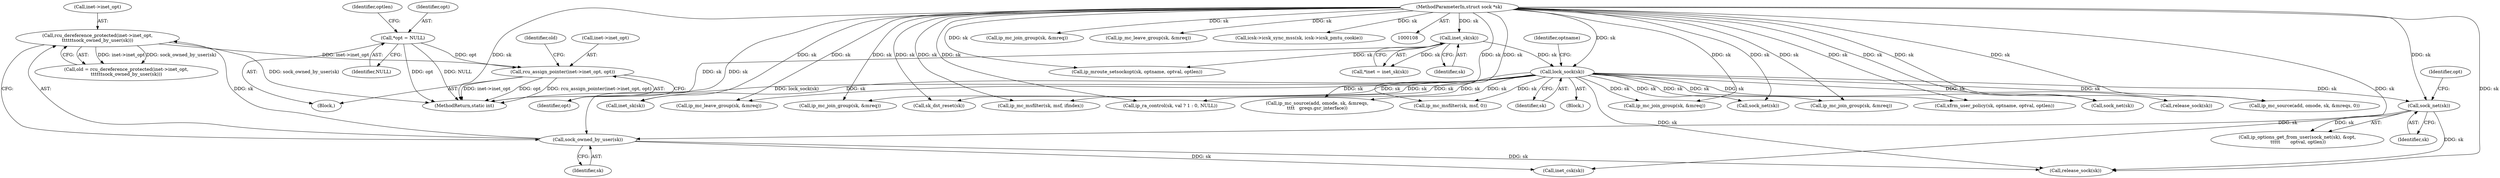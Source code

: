 digraph "0_linux_f6d8bd051c391c1c0458a30b2a7abcd939329259_26@pointer" {
"1000357" [label="(Call,rcu_assign_pointer(inet->inet_opt, opt))"];
"1000290" [label="(Call,rcu_dereference_protected(inet->inet_opt,\n\t\t\t\t\t\tsock_owned_by_user(sk)))"];
"1000294" [label="(Call,sock_owned_by_user(sk))"];
"1000279" [label="(Call,sock_net(sk))"];
"1000259" [label="(Call,lock_sock(sk))"];
"1000118" [label="(Call,inet_sk(sk))"];
"1000109" [label="(MethodParameterIn,struct sock *sk)"];
"1000268" [label="(Call,*opt = NULL)"];
"1000270" [label="(Identifier,NULL)"];
"1000288" [label="(Call,old = rcu_dereference_protected(inet->inet_opt,\n\t\t\t\t\t\tsock_owned_by_user(sk)))"];
"1001342" [label="(Call,ip_mc_join_group(sk, &mreq))"];
"1000114" [label="(Block,)"];
"1001596" [label="(Call,ip_mc_msfilter(sk, msf, ifindex))"];
"1000268" [label="(Call,*opt = NULL)"];
"1000279" [label="(Call,sock_net(sk))"];
"1000260" [label="(Identifier,sk)"];
"1000304" [label="(Call,inet_csk(sk))"];
"1000989" [label="(Call,ip_mc_msfilter(sk, msf, 0))"];
"1000273" [label="(Identifier,optlen)"];
"1001179" [label="(Call,ip_mc_join_group(sk, &mreq))"];
"1000290" [label="(Call,rcu_dereference_protected(inet->inet_opt,\n\t\t\t\t\t\tsock_owned_by_user(sk)))"];
"1000894" [label="(Call,ip_mc_join_group(sk, &mreq))"];
"1000116" [label="(Call,*inet = inet_sk(sk))"];
"1000762" [label="(Call,sock_net(sk))"];
"1000262" [label="(Identifier,optname)"];
"1000901" [label="(Call,ip_mc_leave_group(sk, &mreq))"];
"1000358" [label="(Call,inet->inet_opt)"];
"1000357" [label="(Call,rcu_assign_pointer(inet->inet_opt, opt))"];
"1000295" [label="(Identifier,sk)"];
"1000282" [label="(Identifier,opt)"];
"1000361" [label="(Identifier,opt)"];
"1001727" [label="(Call,release_sock(sk))"];
"1000291" [label="(Call,inet->inet_opt)"];
"1000259" [label="(Call,lock_sock(sk))"];
"1001630" [label="(Call,ip_ra_control(sk, val ? 1 : 0, NULL))"];
"1000118" [label="(Call,inet_sk(sk))"];
"1001078" [label="(Call,ip_mc_join_group(sk, &mreq))"];
"1001186" [label="(Call,ip_mc_leave_group(sk, &mreq))"];
"1000251" [label="(Call,ip_mroute_setsockopt(sk, optname, optval, optlen))"];
"1000512" [label="(Call,sk_dst_reset(sk))"];
"1000363" [label="(Identifier,old)"];
"1001377" [label="(Call,ip_mc_source(add, omode, sk, &mreqs,\n\t\t\t\t   greqs.gsr_interface))"];
"1000782" [label="(Call,sock_net(sk))"];
"1000119" [label="(Identifier,sk)"];
"1000280" [label="(Identifier,sk)"];
"1001106" [label="(Call,ip_mc_source(add, omode, sk, &mreqs, 0))"];
"1000352" [label="(Call,icsk->icsk_sync_mss(sk, icsk->icsk_pmtu_cookie))"];
"1000844" [label="(Call,inet_sk(sk))"];
"1001665" [label="(Call,xfrm_user_policy(sk, optname, optval, optlen))"];
"1000269" [label="(Identifier,opt)"];
"1001722" [label="(Call,release_sock(sk))"];
"1000265" [label="(Block,)"];
"1000109" [label="(MethodParameterIn,struct sock *sk)"];
"1000294" [label="(Call,sock_owned_by_user(sk))"];
"1001732" [label="(MethodReturn,static int)"];
"1000278" [label="(Call,ip_options_get_from_user(sock_net(sk), &opt,\n \t\t\t\t\t       optval, optlen))"];
"1000357" -> "1000265"  [label="AST: "];
"1000357" -> "1000361"  [label="CFG: "];
"1000358" -> "1000357"  [label="AST: "];
"1000361" -> "1000357"  [label="AST: "];
"1000363" -> "1000357"  [label="CFG: "];
"1000357" -> "1001732"  [label="DDG: opt"];
"1000357" -> "1001732"  [label="DDG: rcu_assign_pointer(inet->inet_opt, opt)"];
"1000357" -> "1001732"  [label="DDG: inet->inet_opt"];
"1000290" -> "1000357"  [label="DDG: inet->inet_opt"];
"1000268" -> "1000357"  [label="DDG: opt"];
"1000290" -> "1000288"  [label="AST: "];
"1000290" -> "1000294"  [label="CFG: "];
"1000291" -> "1000290"  [label="AST: "];
"1000294" -> "1000290"  [label="AST: "];
"1000288" -> "1000290"  [label="CFG: "];
"1000290" -> "1001732"  [label="DDG: sock_owned_by_user(sk)"];
"1000290" -> "1000288"  [label="DDG: inet->inet_opt"];
"1000290" -> "1000288"  [label="DDG: sock_owned_by_user(sk)"];
"1000294" -> "1000290"  [label="DDG: sk"];
"1000294" -> "1000295"  [label="CFG: "];
"1000295" -> "1000294"  [label="AST: "];
"1000279" -> "1000294"  [label="DDG: sk"];
"1000109" -> "1000294"  [label="DDG: sk"];
"1000294" -> "1000304"  [label="DDG: sk"];
"1000294" -> "1001722"  [label="DDG: sk"];
"1000279" -> "1000278"  [label="AST: "];
"1000279" -> "1000280"  [label="CFG: "];
"1000280" -> "1000279"  [label="AST: "];
"1000282" -> "1000279"  [label="CFG: "];
"1000279" -> "1000278"  [label="DDG: sk"];
"1000259" -> "1000279"  [label="DDG: sk"];
"1000109" -> "1000279"  [label="DDG: sk"];
"1000279" -> "1001722"  [label="DDG: sk"];
"1000259" -> "1000114"  [label="AST: "];
"1000259" -> "1000260"  [label="CFG: "];
"1000260" -> "1000259"  [label="AST: "];
"1000262" -> "1000259"  [label="CFG: "];
"1000259" -> "1001732"  [label="DDG: lock_sock(sk)"];
"1000118" -> "1000259"  [label="DDG: sk"];
"1000109" -> "1000259"  [label="DDG: sk"];
"1000259" -> "1000512"  [label="DDG: sk"];
"1000259" -> "1000762"  [label="DDG: sk"];
"1000259" -> "1000782"  [label="DDG: sk"];
"1000259" -> "1000844"  [label="DDG: sk"];
"1000259" -> "1000989"  [label="DDG: sk"];
"1000259" -> "1001078"  [label="DDG: sk"];
"1000259" -> "1001106"  [label="DDG: sk"];
"1000259" -> "1001179"  [label="DDG: sk"];
"1000259" -> "1001186"  [label="DDG: sk"];
"1000259" -> "1001342"  [label="DDG: sk"];
"1000259" -> "1001377"  [label="DDG: sk"];
"1000259" -> "1001596"  [label="DDG: sk"];
"1000259" -> "1001630"  [label="DDG: sk"];
"1000259" -> "1001665"  [label="DDG: sk"];
"1000259" -> "1001722"  [label="DDG: sk"];
"1000259" -> "1001727"  [label="DDG: sk"];
"1000118" -> "1000116"  [label="AST: "];
"1000118" -> "1000119"  [label="CFG: "];
"1000119" -> "1000118"  [label="AST: "];
"1000116" -> "1000118"  [label="CFG: "];
"1000118" -> "1001732"  [label="DDG: sk"];
"1000118" -> "1000116"  [label="DDG: sk"];
"1000109" -> "1000118"  [label="DDG: sk"];
"1000118" -> "1000251"  [label="DDG: sk"];
"1000109" -> "1000108"  [label="AST: "];
"1000109" -> "1001732"  [label="DDG: sk"];
"1000109" -> "1000251"  [label="DDG: sk"];
"1000109" -> "1000304"  [label="DDG: sk"];
"1000109" -> "1000352"  [label="DDG: sk"];
"1000109" -> "1000512"  [label="DDG: sk"];
"1000109" -> "1000762"  [label="DDG: sk"];
"1000109" -> "1000782"  [label="DDG: sk"];
"1000109" -> "1000844"  [label="DDG: sk"];
"1000109" -> "1000894"  [label="DDG: sk"];
"1000109" -> "1000901"  [label="DDG: sk"];
"1000109" -> "1000989"  [label="DDG: sk"];
"1000109" -> "1001078"  [label="DDG: sk"];
"1000109" -> "1001106"  [label="DDG: sk"];
"1000109" -> "1001179"  [label="DDG: sk"];
"1000109" -> "1001186"  [label="DDG: sk"];
"1000109" -> "1001342"  [label="DDG: sk"];
"1000109" -> "1001377"  [label="DDG: sk"];
"1000109" -> "1001596"  [label="DDG: sk"];
"1000109" -> "1001630"  [label="DDG: sk"];
"1000109" -> "1001665"  [label="DDG: sk"];
"1000109" -> "1001722"  [label="DDG: sk"];
"1000109" -> "1001727"  [label="DDG: sk"];
"1000268" -> "1000265"  [label="AST: "];
"1000268" -> "1000270"  [label="CFG: "];
"1000269" -> "1000268"  [label="AST: "];
"1000270" -> "1000268"  [label="AST: "];
"1000273" -> "1000268"  [label="CFG: "];
"1000268" -> "1001732"  [label="DDG: opt"];
"1000268" -> "1001732"  [label="DDG: NULL"];
}
